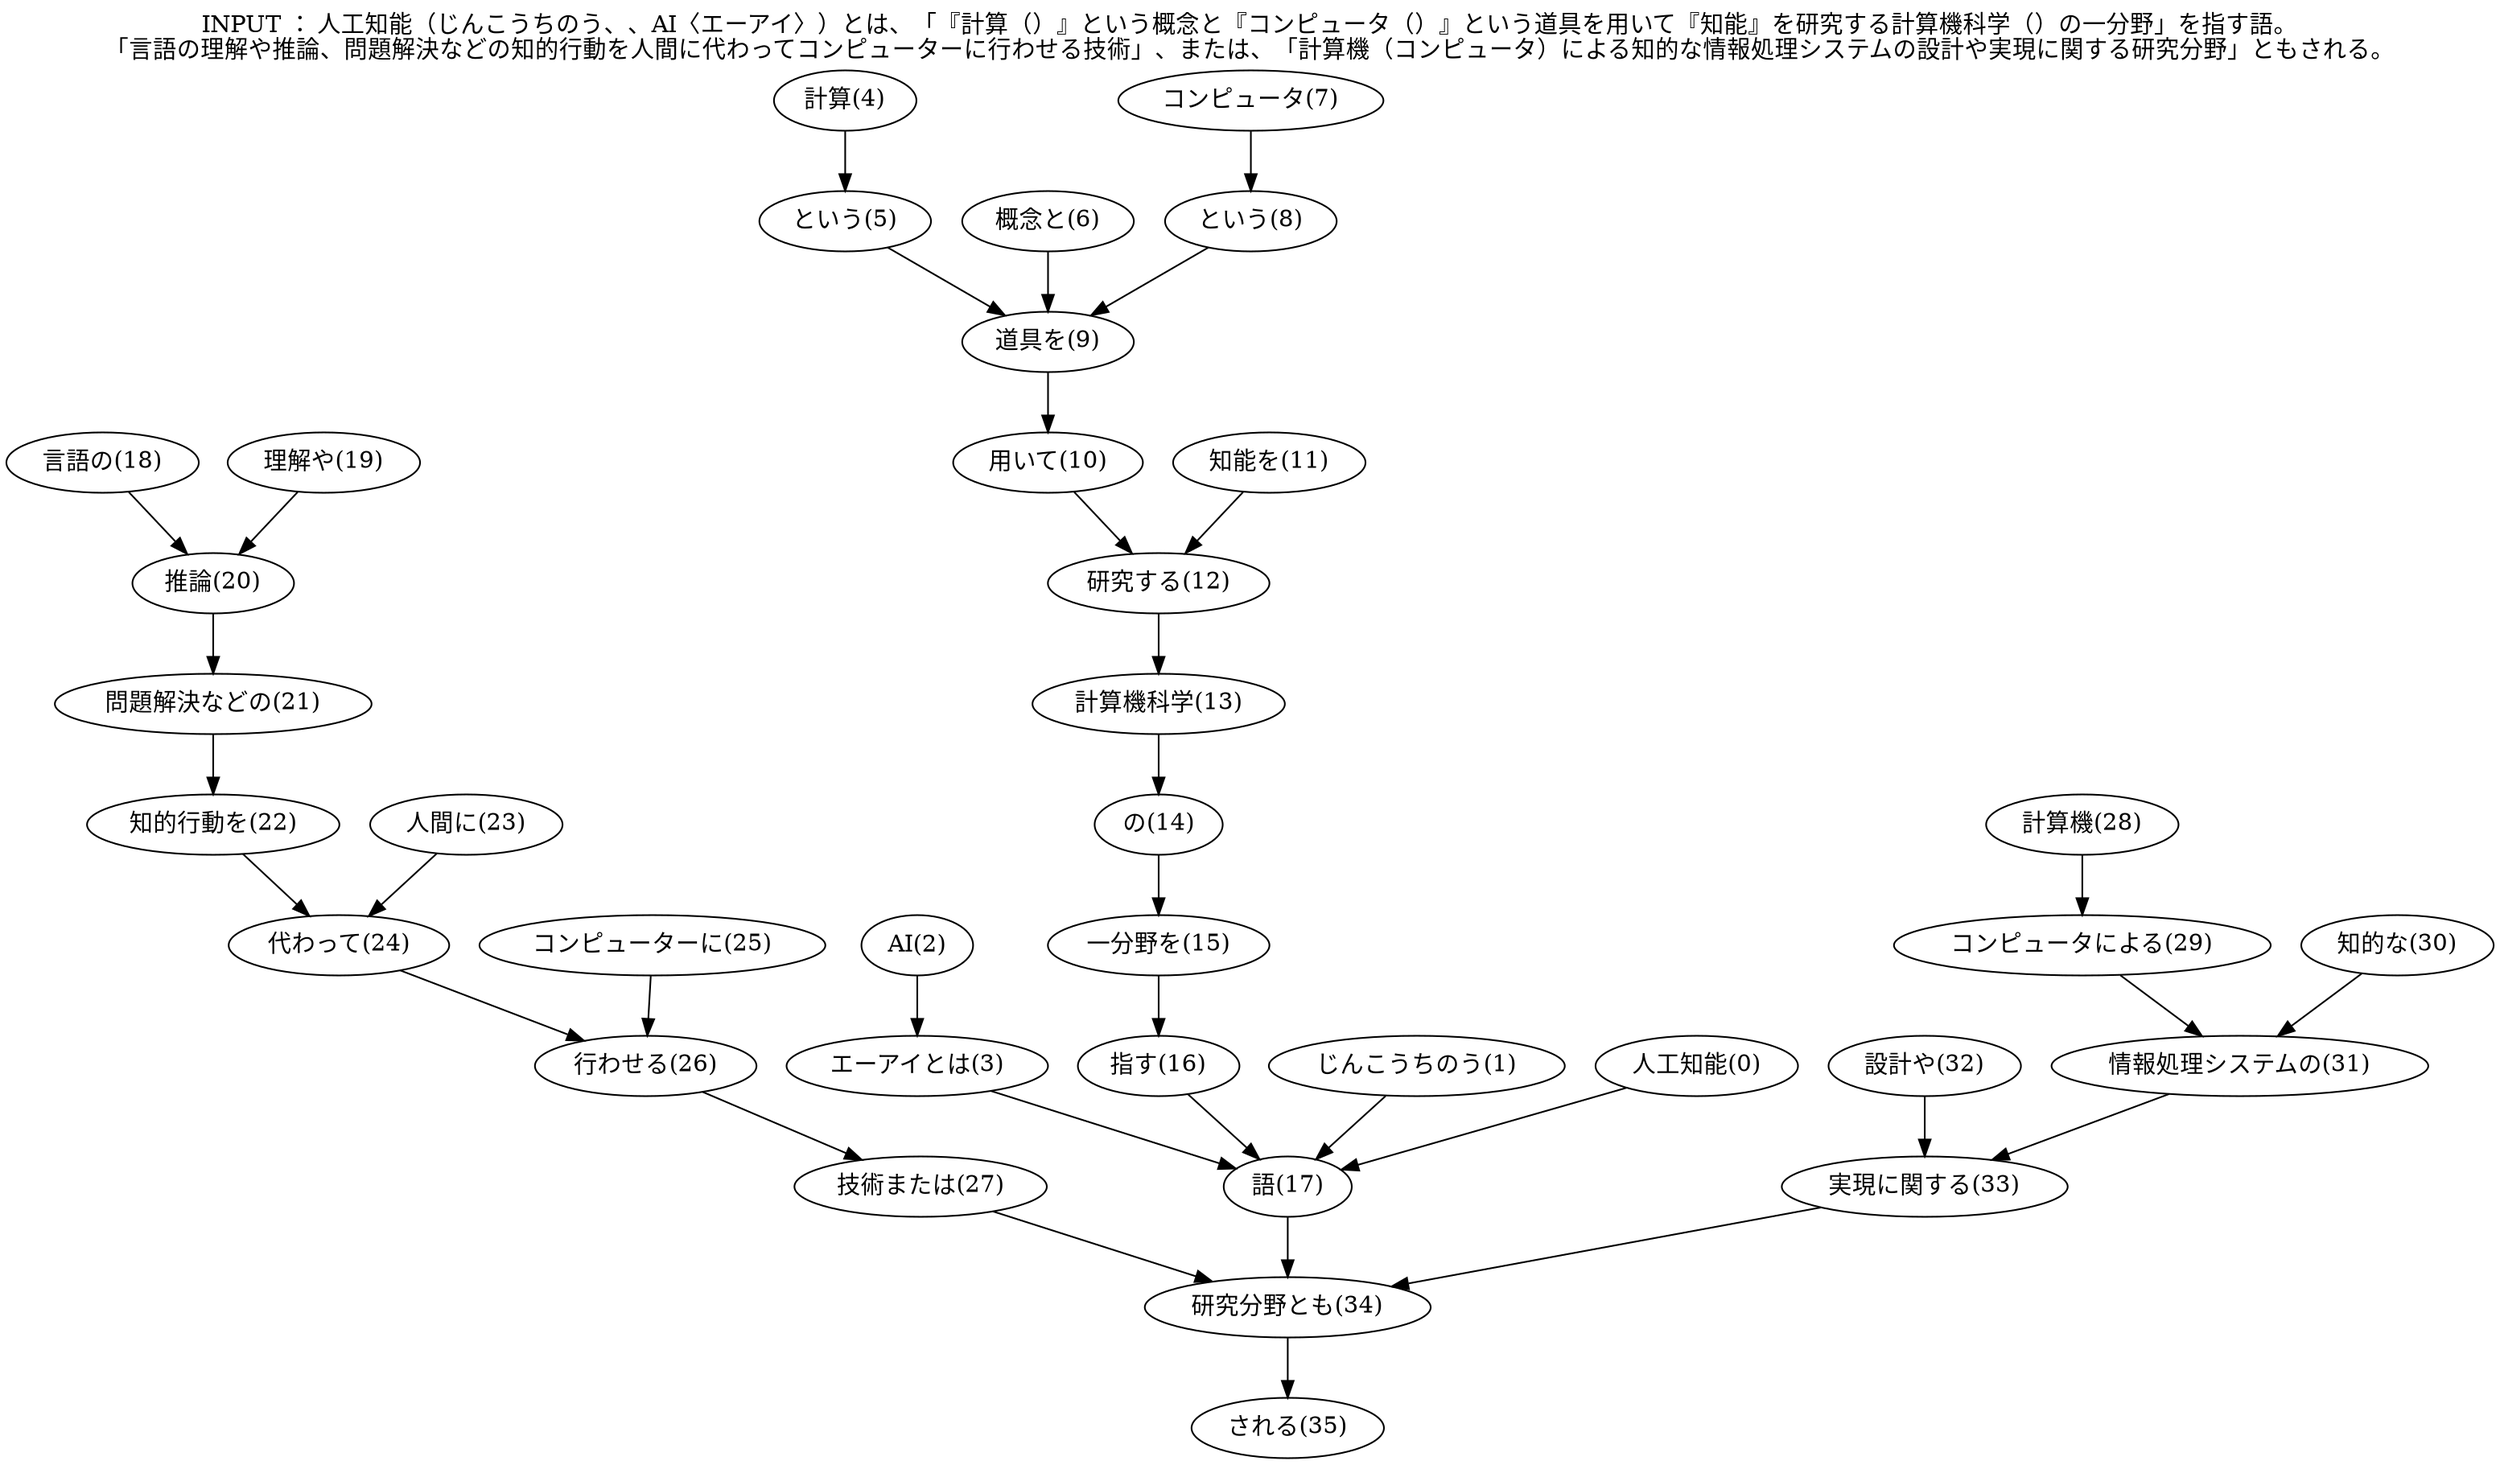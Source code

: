 digraph {
	"人工知能(0)"
	"語(17)"
	"人工知能(0)" -> "語(17)"
	"じんこうちのう(1)"
	"語(17)"
	"じんこうちのう(1)" -> "語(17)"
	"AI(2)"
	"エーアイとは(3)"
	"AI(2)" -> "エーアイとは(3)"
	"エーアイとは(3)"
	"語(17)"
	"エーアイとは(3)" -> "語(17)"
	"計算(4)"
	"という(5)"
	"計算(4)" -> "という(5)"
	"という(5)"
	"道具を(9)"
	"という(5)" -> "道具を(9)"
	"概念と(6)"
	"道具を(9)"
	"概念と(6)" -> "道具を(9)"
	"コンピュータ(7)"
	"という(8)"
	"コンピュータ(7)" -> "という(8)"
	"という(8)"
	"道具を(9)"
	"という(8)" -> "道具を(9)"
	"道具を(9)"
	"用いて(10)"
	"道具を(9)" -> "用いて(10)"
	"用いて(10)"
	"研究する(12)"
	"用いて(10)" -> "研究する(12)"
	"知能を(11)"
	"研究する(12)"
	"知能を(11)" -> "研究する(12)"
	"研究する(12)"
	"計算機科学(13)"
	"研究する(12)" -> "計算機科学(13)"
	"計算機科学(13)"
	"の(14)"
	"計算機科学(13)" -> "の(14)"
	"の(14)"
	"一分野を(15)"
	"の(14)" -> "一分野を(15)"
	"一分野を(15)"
	"指す(16)"
	"一分野を(15)" -> "指す(16)"
	"指す(16)"
	"語(17)"
	"指す(16)" -> "語(17)"
	"語(17)"
	"研究分野とも(34)"
	"語(17)" -> "研究分野とも(34)"
	"言語の(18)"
	"推論(20)"
	"言語の(18)" -> "推論(20)"
	"理解や(19)"
	"推論(20)"
	"理解や(19)" -> "推論(20)"
	"推論(20)"
	"問題解決などの(21)"
	"推論(20)" -> "問題解決などの(21)"
	"問題解決などの(21)"
	"知的行動を(22)"
	"問題解決などの(21)" -> "知的行動を(22)"
	"知的行動を(22)"
	"代わって(24)"
	"知的行動を(22)" -> "代わって(24)"
	"人間に(23)"
	"代わって(24)"
	"人間に(23)" -> "代わって(24)"
	"代わって(24)"
	"行わせる(26)"
	"代わって(24)" -> "行わせる(26)"
	"コンピューターに(25)"
	"行わせる(26)"
	"コンピューターに(25)" -> "行わせる(26)"
	"行わせる(26)"
	"技術または(27)"
	"行わせる(26)" -> "技術または(27)"
	"技術または(27)"
	"研究分野とも(34)"
	"技術または(27)" -> "研究分野とも(34)"
	"計算機(28)"
	"コンピュータによる(29)"
	"計算機(28)" -> "コンピュータによる(29)"
	"コンピュータによる(29)"
	"情報処理システムの(31)"
	"コンピュータによる(29)" -> "情報処理システムの(31)"
	"知的な(30)"
	"情報処理システムの(31)"
	"知的な(30)" -> "情報処理システムの(31)"
	"情報処理システムの(31)"
	"実現に関する(33)"
	"情報処理システムの(31)" -> "実現に関する(33)"
	"設計や(32)"
	"実現に関する(33)"
	"設計や(32)" -> "実現に関する(33)"
	"実現に関する(33)"
	"研究分野とも(34)"
	"実現に関する(33)" -> "研究分野とも(34)"
	"研究分野とも(34)"
	"される(35)"
	"研究分野とも(34)" -> "される(35)"
	label="INPUT ： 人工知能（じんこうちのう、、AI〈エーアイ〉）とは、「『計算（）』という概念と『コンピュータ（）』という道具を用いて『知能』を研究する計算機科学（）の一分野」を指す語。
「言語の理解や推論、問題解決などの知的行動を人間に代わってコンピューターに行わせる技術」、または、「計算機（コンピュータ）による知的な情報処理システムの設計や実現に関する研究分野」ともされる。
" labelloc=t
}
